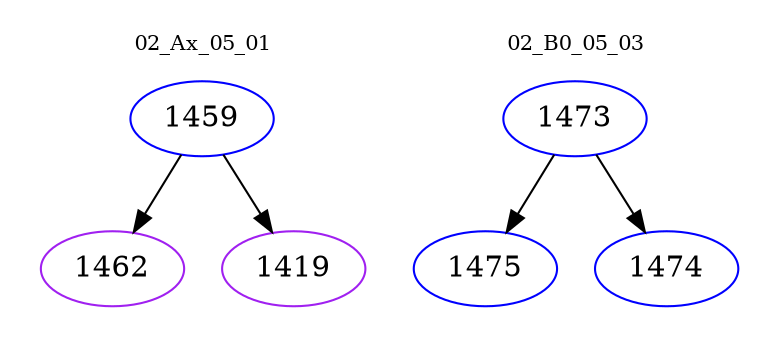 digraph{
subgraph cluster_0 {
color = white
label = "02_Ax_05_01";
fontsize=10;
T0_1459 [label="1459", color="blue"]
T0_1459 -> T0_1462 [color="black"]
T0_1462 [label="1462", color="purple"]
T0_1459 -> T0_1419 [color="black"]
T0_1419 [label="1419", color="purple"]
}
subgraph cluster_1 {
color = white
label = "02_B0_05_03";
fontsize=10;
T1_1473 [label="1473", color="blue"]
T1_1473 -> T1_1475 [color="black"]
T1_1475 [label="1475", color="blue"]
T1_1473 -> T1_1474 [color="black"]
T1_1474 [label="1474", color="blue"]
}
}
